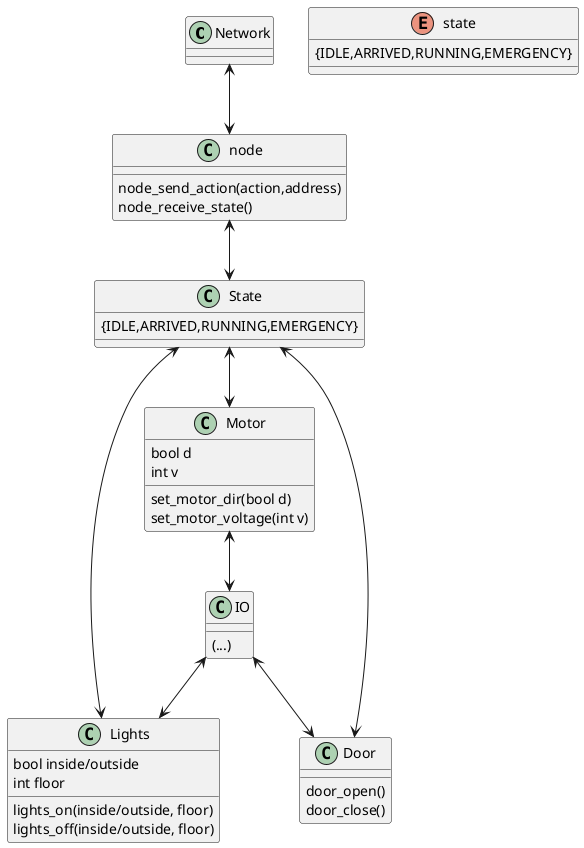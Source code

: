 @startuml

class Network{

}

class node{
  node_send_action(action,address)
  node_receive_state()

}

class IO{
  (...)
}

class Lights{
    bool inside/outside
    int floor
  lights_on(inside/outside, floor)
  lights_off(inside/outside, floor)
}

enum state{
  {IDLE,ARRIVED,RUNNING,EMERGENCY}
}

class Door{
  door_open()
  door_close()
}

class State{
  {IDLE,ARRIVED,RUNNING,EMERGENCY}

}

class Motor {
    bool d
    int v
    set_motor_dir(bool d)
    set_motor_voltage(int v)
    
}

Network <--> node

node <--> State

IO <--> Door

IO <--> Lights

State <-->Lights

State <--> Door

State <--> Motor

Motor <--> IO

@enduml
